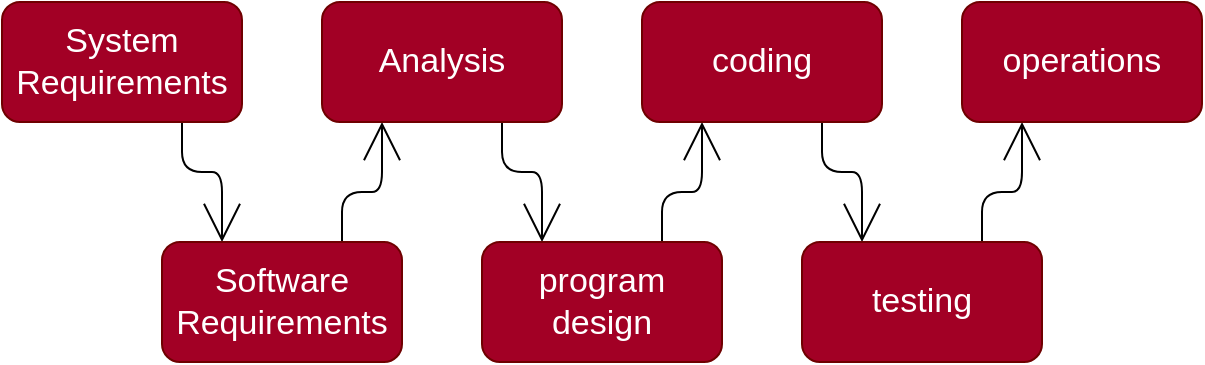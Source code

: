 <mxfile>
    <diagram id="wf_tSuBoxi9AbVZV8iLO" name="Page-1">
        <mxGraphModel dx="1033" dy="1227" grid="1" gridSize="10" guides="1" tooltips="1" connect="1" arrows="1" fold="1" page="1" pageScale="1" pageWidth="850" pageHeight="1100" math="0" shadow="0">
            <root>
                <mxCell id="0"/>
                <mxCell id="1" parent="0"/>
                <mxCell id="9" style="edgeStyle=orthogonalEdgeStyle;rounded=1;orthogonalLoop=1;jettySize=auto;html=1;exitX=0.75;exitY=1;exitDx=0;exitDy=0;entryX=0.25;entryY=0;entryDx=0;entryDy=0;endArrow=open;endFill=0;endSize=17;strokeColor=#000000;" edge="1" parent="1" source="2" target="3">
                    <mxGeometry relative="1" as="geometry"/>
                </mxCell>
                <mxCell id="2" value="System&lt;br style=&quot;font-size: 17px;&quot;&gt;Requirements" style="rounded=1;whiteSpace=wrap;html=1;fontSize=17;fillColor=#a20025;strokeColor=#6F0000;fontColor=#ffffff;" vertex="1" parent="1">
                    <mxGeometry width="120" height="60" as="geometry"/>
                </mxCell>
                <mxCell id="10" style="edgeStyle=orthogonalEdgeStyle;rounded=1;orthogonalLoop=1;jettySize=auto;html=1;exitX=0.75;exitY=0;exitDx=0;exitDy=0;entryX=0.25;entryY=1;entryDx=0;entryDy=0;endArrow=open;endFill=0;endSize=17;strokeColor=#000000;" edge="1" parent="1" source="3" target="4">
                    <mxGeometry relative="1" as="geometry"/>
                </mxCell>
                <mxCell id="3" value="Software&lt;br style=&quot;font-size: 17px;&quot;&gt;Requirements" style="rounded=1;whiteSpace=wrap;html=1;fontSize=17;fillColor=#a20025;strokeColor=#6F0000;fontColor=#ffffff;" vertex="1" parent="1">
                    <mxGeometry x="80" y="120" width="120" height="60" as="geometry"/>
                </mxCell>
                <mxCell id="11" style="edgeStyle=orthogonalEdgeStyle;rounded=1;orthogonalLoop=1;jettySize=auto;html=1;exitX=0.75;exitY=1;exitDx=0;exitDy=0;entryX=0.25;entryY=0;entryDx=0;entryDy=0;endArrow=open;endFill=0;endSize=17;strokeColor=#000000;" edge="1" parent="1" source="4" target="5">
                    <mxGeometry relative="1" as="geometry"/>
                </mxCell>
                <mxCell id="4" value="Analysis" style="rounded=1;whiteSpace=wrap;html=1;fontSize=17;fillColor=#a20025;strokeColor=#6F0000;fontColor=#ffffff;" vertex="1" parent="1">
                    <mxGeometry x="160" width="120" height="60" as="geometry"/>
                </mxCell>
                <mxCell id="12" style="edgeStyle=orthogonalEdgeStyle;rounded=1;orthogonalLoop=1;jettySize=auto;html=1;exitX=0.75;exitY=0;exitDx=0;exitDy=0;entryX=0.25;entryY=1;entryDx=0;entryDy=0;endArrow=open;endFill=0;endSize=17;strokeColor=#000000;" edge="1" parent="1" source="5" target="6">
                    <mxGeometry relative="1" as="geometry"/>
                </mxCell>
                <mxCell id="5" value="program&lt;br style=&quot;font-size: 17px;&quot;&gt;design" style="rounded=1;whiteSpace=wrap;html=1;fontSize=17;fillColor=#a20025;strokeColor=#6F0000;fontColor=#ffffff;" vertex="1" parent="1">
                    <mxGeometry x="240" y="120" width="120" height="60" as="geometry"/>
                </mxCell>
                <mxCell id="13" style="edgeStyle=orthogonalEdgeStyle;rounded=1;orthogonalLoop=1;jettySize=auto;html=1;exitX=0.75;exitY=1;exitDx=0;exitDy=0;entryX=0.25;entryY=0;entryDx=0;entryDy=0;endArrow=open;endFill=0;endSize=17;strokeColor=#000000;" edge="1" parent="1" source="6" target="7">
                    <mxGeometry relative="1" as="geometry"/>
                </mxCell>
                <mxCell id="6" value="coding" style="rounded=1;whiteSpace=wrap;html=1;fontSize=17;fillColor=#a20025;strokeColor=#6F0000;fontColor=#ffffff;" vertex="1" parent="1">
                    <mxGeometry x="320" width="120" height="60" as="geometry"/>
                </mxCell>
                <mxCell id="14" style="edgeStyle=orthogonalEdgeStyle;rounded=1;orthogonalLoop=1;jettySize=auto;html=1;exitX=0.75;exitY=0;exitDx=0;exitDy=0;entryX=0.25;entryY=1;entryDx=0;entryDy=0;endArrow=open;endFill=0;endSize=17;strokeColor=#000000;" edge="1" parent="1" source="7" target="8">
                    <mxGeometry relative="1" as="geometry"/>
                </mxCell>
                <mxCell id="7" value="testing" style="rounded=1;whiteSpace=wrap;html=1;fontSize=17;fillColor=#a20025;strokeColor=#6F0000;fontColor=#ffffff;" vertex="1" parent="1">
                    <mxGeometry x="400" y="120" width="120" height="60" as="geometry"/>
                </mxCell>
                <mxCell id="8" value="operations" style="rounded=1;whiteSpace=wrap;html=1;fontSize=17;fillColor=#a20025;strokeColor=#6F0000;fontColor=#ffffff;" vertex="1" parent="1">
                    <mxGeometry x="480" width="120" height="60" as="geometry"/>
                </mxCell>
            </root>
        </mxGraphModel>
    </diagram>
</mxfile>
